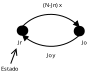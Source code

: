 <?xml version="1.0" encoding="UTF-8"?>
<dia:diagram xmlns:dia="http://www.lysator.liu.se/~alla/dia/"><dia:layer name="Fondo" visible="true"><dia:object type="Standard - Ellipse" version="0" id="O0"><dia:attribute name="obj_pos"><dia:point val="2.744,2.25"/></dia:attribute><dia:attribute name="obj_bb"><dia:rectangle val="2.694,2.2;3.269,2.721"/></dia:attribute><dia:attribute name="elem_corner"><dia:point val="2.744,2.25"/></dia:attribute><dia:attribute name="elem_width"><dia:real val="0.475"/></dia:attribute><dia:attribute name="elem_height"><dia:real val="0.421"/></dia:attribute><dia:attribute name="inner_color"><dia:color val="#000000"/></dia:attribute></dia:object><dia:object type="Standard - Ellipse" version="0" id="O1"><dia:attribute name="obj_pos"><dia:point val="5.593,2.268"/></dia:attribute><dia:attribute name="obj_bb"><dia:rectangle val="5.543,2.217;6.094,2.746"/></dia:attribute><dia:attribute name="elem_corner"><dia:point val="5.593,2.268"/></dia:attribute><dia:attribute name="elem_width"><dia:real val="0.451"/></dia:attribute><dia:attribute name="elem_height"><dia:real val="0.429"/></dia:attribute><dia:attribute name="inner_color"><dia:color val="#000000"/></dia:attribute></dia:object><dia:object type="Standard - Arc" version="0" id="O2"><dia:attribute name="obj_pos"><dia:point val="2.981,2.25"/></dia:attribute><dia:attribute name="obj_bb"><dia:rectangle val="2.956,1.621;5.845,2.518"/></dia:attribute><dia:attribute name="conn_endpoints"><dia:point val="2.981,2.25"/><dia:point val="5.818,2.268"/></dia:attribute><dia:attribute name="curve_distance"><dia:real val="-0.613"/></dia:attribute><dia:attribute name="line_width"><dia:real val="0.05"/></dia:attribute><dia:attribute name="end_arrow"><dia:enum val="3"/></dia:attribute><dia:attribute name="end_arrow_length"><dia:real val="0.25"/></dia:attribute><dia:attribute name="end_arrow_width"><dia:real val="0.25"/></dia:attribute><dia:connections><dia:connection handle="0" to="O0" connection="1"/><dia:connection handle="1" to="O1" connection="1"/></dia:connections></dia:object><dia:object type="Standard - Arc" version="0" id="O3"><dia:attribute name="obj_pos"><dia:point val="5.818,2.696"/></dia:attribute><dia:attribute name="obj_bb"><dia:rectangle val="2.954,2.421;5.843,3.271"/></dia:attribute><dia:attribute name="conn_endpoints"><dia:point val="5.818,2.696"/><dia:point val="2.981,2.671"/></dia:attribute><dia:attribute name="curve_distance"><dia:real val="-0.562"/></dia:attribute><dia:attribute name="line_width"><dia:real val="0.05"/></dia:attribute><dia:attribute name="end_arrow"><dia:enum val="3"/></dia:attribute><dia:attribute name="end_arrow_length"><dia:real val="0.25"/></dia:attribute><dia:attribute name="end_arrow_width"><dia:real val="0.25"/></dia:attribute><dia:connections><dia:connection handle="0" to="O1" connection="6"/><dia:connection handle="1" to="O0" connection="6"/></dia:connections></dia:object><dia:object type="Standard - Text" version="0" id="O4"><dia:attribute name="obj_pos"><dia:point val="4.005,1.278"/></dia:attribute><dia:attribute name="obj_bb"><dia:rectangle val="4.005,0.966;4.948,1.5"/></dia:attribute><dia:attribute name="text"><dia:composite type="text"><dia:attribute name="string"><dia:string>#(N-Jn) x#</dia:string></dia:attribute><dia:attribute name="font"><dia:font family="sans" style="0" name="Courier"/></dia:attribute><dia:attribute name="height"><dia:real val="0.35"/></dia:attribute><dia:attribute name="pos"><dia:point val="4.005,1.278"/></dia:attribute><dia:attribute name="color"><dia:color val="#000000"/></dia:attribute><dia:attribute name="alignment"><dia:enum val="0"/></dia:attribute></dia:composite></dia:attribute></dia:object><dia:object type="Standard - Text" version="0" id="O5"><dia:attribute name="obj_pos"><dia:point val="5.593,1.384"/></dia:attribute><dia:attribute name="obj_bb"><dia:rectangle val="5.593,0.734;5.593,1.734"/></dia:attribute><dia:attribute name="text"><dia:composite type="text"><dia:attribute name="string"><dia:string>##</dia:string></dia:attribute><dia:attribute name="font"><dia:font family="sans" style="0" name="Courier"/></dia:attribute><dia:attribute name="height"><dia:real val="0.8"/></dia:attribute><dia:attribute name="pos"><dia:point val="5.593,1.384"/></dia:attribute><dia:attribute name="color"><dia:color val="#000000"/></dia:attribute><dia:attribute name="alignment"><dia:enum val="0"/></dia:attribute></dia:composite></dia:attribute></dia:object><dia:object type="Standard - Text" version="0" id="O6"><dia:attribute name="obj_pos"><dia:point val="4.18,3.784"/></dia:attribute><dia:attribute name="obj_bb"><dia:rectangle val="4.18,3.473;4.645,4.006"/></dia:attribute><dia:attribute name="text"><dia:composite type="text"><dia:attribute name="string"><dia:string>#Jo y#</dia:string></dia:attribute><dia:attribute name="font"><dia:font family="sans" style="0" name="Courier"/></dia:attribute><dia:attribute name="height"><dia:real val="0.35"/></dia:attribute><dia:attribute name="pos"><dia:point val="4.18,3.784"/></dia:attribute><dia:attribute name="color"><dia:color val="#000000"/></dia:attribute><dia:attribute name="alignment"><dia:enum val="0"/></dia:attribute></dia:composite></dia:attribute></dia:object><dia:object type="Standard - Text" version="0" id="O7"><dia:attribute name="obj_pos"><dia:point val="2.731,3.146"/></dia:attribute><dia:attribute name="obj_bb"><dia:rectangle val="2.731,2.835;2.975,3.369"/></dia:attribute><dia:attribute name="text"><dia:composite type="text"><dia:attribute name="string"><dia:string>#Jn#</dia:string></dia:attribute><dia:attribute name="font"><dia:font family="sans" style="0" name="Courier"/></dia:attribute><dia:attribute name="height"><dia:real val="0.35"/></dia:attribute><dia:attribute name="pos"><dia:point val="2.731,3.146"/></dia:attribute><dia:attribute name="color"><dia:color val="#000000"/></dia:attribute><dia:attribute name="alignment"><dia:enum val="0"/></dia:attribute></dia:composite></dia:attribute></dia:object><dia:object type="Standard - Text" version="0" id="O8"><dia:attribute name="obj_pos"><dia:point val="5.931,3.146"/></dia:attribute><dia:attribute name="obj_bb"><dia:rectangle val="5.931,2.835;6.169,3.369"/></dia:attribute><dia:attribute name="text"><dia:composite type="text"><dia:attribute name="string"><dia:string>#Jo#</dia:string></dia:attribute><dia:attribute name="font"><dia:font family="sans" style="0" name="Courier"/></dia:attribute><dia:attribute name="height"><dia:real val="0.35"/></dia:attribute><dia:attribute name="pos"><dia:point val="5.931,3.146"/></dia:attribute><dia:attribute name="color"><dia:color val="#000000"/></dia:attribute><dia:attribute name="alignment"><dia:enum val="0"/></dia:attribute></dia:composite></dia:attribute></dia:object><dia:object type="Standard - Line" version="0" id="O9"><dia:attribute name="obj_pos"><dia:point val="2.394,4.109"/></dia:attribute><dia:attribute name="obj_bb"><dia:rectangle val="2.362,3.206;2.971,4.141"/></dia:attribute><dia:attribute name="conn_endpoints"><dia:point val="2.394,4.109"/><dia:point val="2.681,3.334"/></dia:attribute><dia:attribute name="numcp"><dia:int val="1"/></dia:attribute><dia:attribute name="line_width"><dia:real val="0.05"/></dia:attribute><dia:attribute name="end_arrow"><dia:enum val="1"/></dia:attribute><dia:attribute name="end_arrow_length"><dia:real val="0.3"/></dia:attribute><dia:attribute name="end_arrow_width"><dia:real val="0.3"/></dia:attribute></dia:object><dia:object type="Standard - Text" version="0" id="O10"><dia:attribute name="obj_pos"><dia:point val="1.906,4.459"/></dia:attribute><dia:attribute name="obj_bb"><dia:rectangle val="1.906,4.148;2.768,4.681"/></dia:attribute><dia:attribute name="text"><dia:composite type="text"><dia:attribute name="string"><dia:string>#Estado#</dia:string></dia:attribute><dia:attribute name="font"><dia:font family="sans" style="0" name="Courier"/></dia:attribute><dia:attribute name="height"><dia:real val="0.35"/></dia:attribute><dia:attribute name="pos"><dia:point val="1.906,4.459"/></dia:attribute><dia:attribute name="color"><dia:color val="#000000"/></dia:attribute><dia:attribute name="alignment"><dia:enum val="0"/></dia:attribute></dia:composite></dia:attribute></dia:object></dia:layer></dia:diagram>
